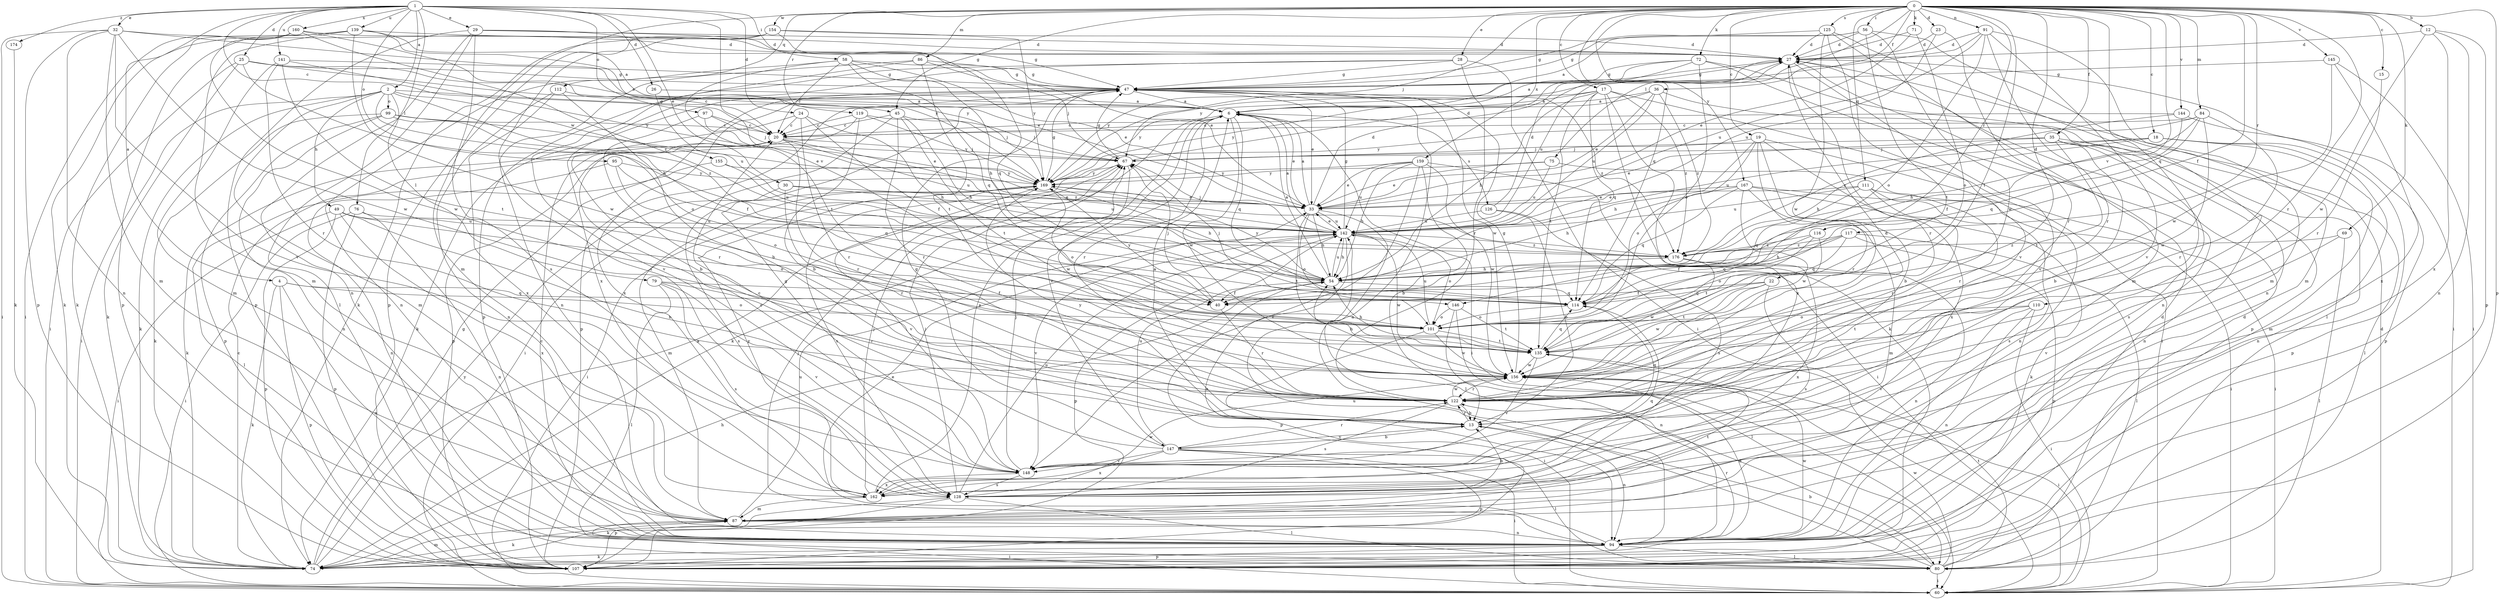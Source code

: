 strict digraph  {
0;
1;
2;
4;
6;
12;
13;
15;
17;
18;
19;
20;
22;
23;
24;
25;
26;
27;
28;
29;
30;
32;
33;
35;
36;
40;
45;
47;
49;
54;
56;
58;
60;
67;
69;
71;
72;
74;
75;
76;
79;
80;
84;
86;
87;
91;
94;
95;
97;
99;
101;
107;
110;
111;
112;
114;
116;
117;
119;
122;
125;
126;
128;
135;
139;
141;
142;
144;
145;
146;
147;
148;
154;
155;
156;
159;
160;
162;
167;
169;
174;
176;
0 -> 12  [label=b];
0 -> 15  [label=c];
0 -> 17  [label=c];
0 -> 18  [label=c];
0 -> 19  [label=c];
0 -> 22  [label=d];
0 -> 23  [label=d];
0 -> 28  [label=e];
0 -> 35  [label=f];
0 -> 36  [label=f];
0 -> 40  [label=f];
0 -> 45  [label=g];
0 -> 56  [label=i];
0 -> 67  [label=j];
0 -> 69  [label=k];
0 -> 71  [label=k];
0 -> 72  [label=k];
0 -> 75  [label=l];
0 -> 84  [label=m];
0 -> 86  [label=m];
0 -> 87  [label=m];
0 -> 91  [label=n];
0 -> 107  [label=p];
0 -> 110  [label=q];
0 -> 111  [label=q];
0 -> 112  [label=q];
0 -> 114  [label=q];
0 -> 116  [label=r];
0 -> 117  [label=r];
0 -> 119  [label=r];
0 -> 122  [label=r];
0 -> 125  [label=s];
0 -> 135  [label=t];
0 -> 144  [label=v];
0 -> 145  [label=v];
0 -> 146  [label=v];
0 -> 154  [label=w];
0 -> 159  [label=x];
0 -> 167  [label=y];
1 -> 2  [label=a];
1 -> 4  [label=a];
1 -> 20  [label=c];
1 -> 24  [label=d];
1 -> 25  [label=d];
1 -> 26  [label=d];
1 -> 29  [label=e];
1 -> 30  [label=e];
1 -> 32  [label=e];
1 -> 58  [label=i];
1 -> 76  [label=l];
1 -> 95  [label=o];
1 -> 97  [label=o];
1 -> 139  [label=u];
1 -> 141  [label=u];
1 -> 146  [label=v];
1 -> 160  [label=x];
1 -> 174  [label=z];
2 -> 45  [label=g];
2 -> 49  [label=h];
2 -> 60  [label=i];
2 -> 74  [label=k];
2 -> 79  [label=l];
2 -> 87  [label=m];
2 -> 99  [label=o];
2 -> 101  [label=o];
2 -> 155  [label=w];
2 -> 176  [label=z];
4 -> 74  [label=k];
4 -> 94  [label=n];
4 -> 101  [label=o];
4 -> 107  [label=p];
4 -> 114  [label=q];
6 -> 20  [label=c];
6 -> 33  [label=e];
6 -> 60  [label=i];
6 -> 74  [label=k];
6 -> 114  [label=q];
6 -> 122  [label=r];
6 -> 126  [label=s];
6 -> 147  [label=v];
6 -> 156  [label=w];
12 -> 27  [label=d];
12 -> 94  [label=n];
12 -> 107  [label=p];
12 -> 156  [label=w];
12 -> 162  [label=x];
13 -> 6  [label=a];
13 -> 94  [label=n];
13 -> 114  [label=q];
13 -> 122  [label=r];
13 -> 147  [label=v];
13 -> 169  [label=y];
15 -> 122  [label=r];
17 -> 6  [label=a];
17 -> 54  [label=h];
17 -> 60  [label=i];
17 -> 74  [label=k];
17 -> 114  [label=q];
17 -> 135  [label=t];
17 -> 162  [label=x];
17 -> 169  [label=y];
17 -> 176  [label=z];
18 -> 54  [label=h];
18 -> 67  [label=j];
18 -> 87  [label=m];
18 -> 94  [label=n];
18 -> 107  [label=p];
18 -> 142  [label=u];
19 -> 13  [label=b];
19 -> 54  [label=h];
19 -> 67  [label=j];
19 -> 94  [label=n];
19 -> 101  [label=o];
19 -> 122  [label=r];
19 -> 162  [label=x];
20 -> 67  [label=j];
20 -> 74  [label=k];
20 -> 122  [label=r];
20 -> 142  [label=u];
20 -> 176  [label=z];
22 -> 40  [label=f];
22 -> 114  [label=q];
22 -> 128  [label=s];
22 -> 135  [label=t];
22 -> 156  [label=w];
23 -> 27  [label=d];
23 -> 122  [label=r];
23 -> 142  [label=u];
24 -> 13  [label=b];
24 -> 20  [label=c];
24 -> 40  [label=f];
24 -> 54  [label=h];
24 -> 122  [label=r];
25 -> 6  [label=a];
25 -> 20  [label=c];
25 -> 47  [label=g];
25 -> 54  [label=h];
25 -> 60  [label=i];
25 -> 74  [label=k];
26 -> 6  [label=a];
26 -> 142  [label=u];
27 -> 47  [label=g];
27 -> 60  [label=i];
27 -> 122  [label=r];
27 -> 142  [label=u];
27 -> 148  [label=v];
28 -> 47  [label=g];
28 -> 60  [label=i];
28 -> 107  [label=p];
28 -> 122  [label=r];
28 -> 162  [label=x];
29 -> 27  [label=d];
29 -> 33  [label=e];
29 -> 47  [label=g];
29 -> 80  [label=l];
29 -> 94  [label=n];
29 -> 107  [label=p];
29 -> 128  [label=s];
30 -> 33  [label=e];
30 -> 122  [label=r];
30 -> 128  [label=s];
30 -> 142  [label=u];
32 -> 27  [label=d];
32 -> 33  [label=e];
32 -> 60  [label=i];
32 -> 87  [label=m];
32 -> 94  [label=n];
32 -> 107  [label=p];
32 -> 148  [label=v];
32 -> 156  [label=w];
33 -> 6  [label=a];
33 -> 27  [label=d];
33 -> 54  [label=h];
33 -> 80  [label=l];
33 -> 101  [label=o];
33 -> 135  [label=t];
33 -> 142  [label=u];
35 -> 13  [label=b];
35 -> 33  [label=e];
35 -> 67  [label=j];
35 -> 80  [label=l];
35 -> 94  [label=n];
35 -> 128  [label=s];
35 -> 135  [label=t];
36 -> 6  [label=a];
36 -> 33  [label=e];
36 -> 107  [label=p];
36 -> 142  [label=u];
36 -> 169  [label=y];
36 -> 176  [label=z];
40 -> 67  [label=j];
40 -> 122  [label=r];
40 -> 169  [label=y];
45 -> 20  [label=c];
45 -> 54  [label=h];
45 -> 60  [label=i];
45 -> 67  [label=j];
45 -> 122  [label=r];
45 -> 135  [label=t];
47 -> 6  [label=a];
47 -> 33  [label=e];
47 -> 74  [label=k];
47 -> 94  [label=n];
47 -> 107  [label=p];
47 -> 156  [label=w];
47 -> 162  [label=x];
47 -> 176  [label=z];
49 -> 13  [label=b];
49 -> 60  [label=i];
49 -> 101  [label=o];
49 -> 107  [label=p];
49 -> 142  [label=u];
49 -> 162  [label=x];
54 -> 6  [label=a];
54 -> 40  [label=f];
54 -> 107  [label=p];
54 -> 114  [label=q];
54 -> 142  [label=u];
54 -> 169  [label=y];
56 -> 6  [label=a];
56 -> 27  [label=d];
56 -> 47  [label=g];
56 -> 87  [label=m];
56 -> 135  [label=t];
56 -> 156  [label=w];
58 -> 20  [label=c];
58 -> 33  [label=e];
58 -> 47  [label=g];
58 -> 54  [label=h];
58 -> 94  [label=n];
58 -> 114  [label=q];
58 -> 135  [label=t];
60 -> 27  [label=d];
67 -> 27  [label=d];
67 -> 47  [label=g];
67 -> 60  [label=i];
67 -> 156  [label=w];
67 -> 169  [label=y];
69 -> 80  [label=l];
69 -> 148  [label=v];
69 -> 176  [label=z];
71 -> 27  [label=d];
71 -> 33  [label=e];
71 -> 101  [label=o];
72 -> 6  [label=a];
72 -> 47  [label=g];
72 -> 80  [label=l];
72 -> 94  [label=n];
72 -> 101  [label=o];
72 -> 169  [label=y];
74 -> 6  [label=a];
74 -> 20  [label=c];
74 -> 27  [label=d];
74 -> 47  [label=g];
74 -> 54  [label=h];
74 -> 87  [label=m];
74 -> 169  [label=y];
75 -> 33  [label=e];
75 -> 122  [label=r];
75 -> 142  [label=u];
75 -> 169  [label=y];
76 -> 60  [label=i];
76 -> 94  [label=n];
76 -> 107  [label=p];
76 -> 142  [label=u];
79 -> 40  [label=f];
79 -> 80  [label=l];
79 -> 122  [label=r];
79 -> 128  [label=s];
79 -> 148  [label=v];
80 -> 13  [label=b];
80 -> 27  [label=d];
80 -> 60  [label=i];
80 -> 135  [label=t];
80 -> 142  [label=u];
80 -> 156  [label=w];
84 -> 20  [label=c];
84 -> 40  [label=f];
84 -> 54  [label=h];
84 -> 122  [label=r];
84 -> 156  [label=w];
84 -> 169  [label=y];
86 -> 47  [label=g];
86 -> 67  [label=j];
86 -> 94  [label=n];
86 -> 135  [label=t];
86 -> 148  [label=v];
87 -> 60  [label=i];
87 -> 74  [label=k];
87 -> 94  [label=n];
87 -> 135  [label=t];
87 -> 142  [label=u];
91 -> 27  [label=d];
91 -> 87  [label=m];
91 -> 101  [label=o];
91 -> 122  [label=r];
91 -> 142  [label=u];
91 -> 148  [label=v];
91 -> 169  [label=y];
94 -> 20  [label=c];
94 -> 33  [label=e];
94 -> 67  [label=j];
94 -> 74  [label=k];
94 -> 80  [label=l];
94 -> 107  [label=p];
94 -> 122  [label=r];
94 -> 156  [label=w];
95 -> 94  [label=n];
95 -> 101  [label=o];
95 -> 114  [label=q];
95 -> 169  [label=y];
97 -> 20  [label=c];
97 -> 33  [label=e];
97 -> 67  [label=j];
97 -> 122  [label=r];
99 -> 20  [label=c];
99 -> 33  [label=e];
99 -> 40  [label=f];
99 -> 74  [label=k];
99 -> 94  [label=n];
99 -> 107  [label=p];
101 -> 60  [label=i];
101 -> 135  [label=t];
101 -> 142  [label=u];
101 -> 156  [label=w];
110 -> 60  [label=i];
110 -> 94  [label=n];
110 -> 101  [label=o];
110 -> 135  [label=t];
110 -> 148  [label=v];
111 -> 33  [label=e];
111 -> 60  [label=i];
111 -> 114  [label=q];
111 -> 122  [label=r];
111 -> 128  [label=s];
111 -> 142  [label=u];
112 -> 6  [label=a];
112 -> 13  [label=b];
112 -> 94  [label=n];
112 -> 162  [label=x];
114 -> 67  [label=j];
114 -> 101  [label=o];
116 -> 101  [label=o];
116 -> 114  [label=q];
116 -> 135  [label=t];
116 -> 176  [label=z];
117 -> 40  [label=f];
117 -> 54  [label=h];
117 -> 80  [label=l];
117 -> 107  [label=p];
117 -> 114  [label=q];
117 -> 176  [label=z];
119 -> 13  [label=b];
119 -> 20  [label=c];
119 -> 67  [label=j];
119 -> 107  [label=p];
119 -> 169  [label=y];
122 -> 13  [label=b];
122 -> 27  [label=d];
122 -> 128  [label=s];
122 -> 156  [label=w];
125 -> 27  [label=d];
125 -> 47  [label=g];
125 -> 87  [label=m];
125 -> 94  [label=n];
125 -> 148  [label=v];
125 -> 156  [label=w];
126 -> 13  [label=b];
126 -> 27  [label=d];
126 -> 128  [label=s];
126 -> 142  [label=u];
128 -> 13  [label=b];
128 -> 67  [label=j];
128 -> 74  [label=k];
128 -> 80  [label=l];
128 -> 107  [label=p];
128 -> 142  [label=u];
128 -> 156  [label=w];
135 -> 54  [label=h];
135 -> 114  [label=q];
135 -> 148  [label=v];
135 -> 156  [label=w];
139 -> 6  [label=a];
139 -> 27  [label=d];
139 -> 74  [label=k];
139 -> 87  [label=m];
139 -> 107  [label=p];
139 -> 156  [label=w];
139 -> 169  [label=y];
141 -> 47  [label=g];
141 -> 87  [label=m];
141 -> 122  [label=r];
141 -> 135  [label=t];
141 -> 169  [label=y];
142 -> 6  [label=a];
142 -> 33  [label=e];
142 -> 47  [label=g];
142 -> 54  [label=h];
142 -> 67  [label=j];
142 -> 94  [label=n];
142 -> 101  [label=o];
142 -> 107  [label=p];
142 -> 148  [label=v];
142 -> 156  [label=w];
142 -> 176  [label=z];
144 -> 20  [label=c];
144 -> 107  [label=p];
144 -> 114  [label=q];
144 -> 176  [label=z];
145 -> 47  [label=g];
145 -> 60  [label=i];
145 -> 156  [label=w];
145 -> 162  [label=x];
146 -> 80  [label=l];
146 -> 94  [label=n];
146 -> 101  [label=o];
146 -> 135  [label=t];
147 -> 13  [label=b];
147 -> 20  [label=c];
147 -> 47  [label=g];
147 -> 60  [label=i];
147 -> 80  [label=l];
147 -> 107  [label=p];
147 -> 122  [label=r];
147 -> 142  [label=u];
147 -> 148  [label=v];
147 -> 162  [label=x];
148 -> 20  [label=c];
148 -> 47  [label=g];
148 -> 67  [label=j];
148 -> 128  [label=s];
148 -> 162  [label=x];
154 -> 27  [label=d];
154 -> 74  [label=k];
154 -> 107  [label=p];
154 -> 114  [label=q];
154 -> 128  [label=s];
154 -> 169  [label=y];
155 -> 80  [label=l];
155 -> 142  [label=u];
155 -> 169  [label=y];
156 -> 47  [label=g];
156 -> 54  [label=h];
156 -> 60  [label=i];
156 -> 94  [label=n];
156 -> 122  [label=r];
159 -> 13  [label=b];
159 -> 33  [label=e];
159 -> 54  [label=h];
159 -> 60  [label=i];
159 -> 142  [label=u];
159 -> 148  [label=v];
159 -> 156  [label=w];
159 -> 169  [label=y];
160 -> 27  [label=d];
160 -> 60  [label=i];
160 -> 74  [label=k];
160 -> 156  [label=w];
160 -> 169  [label=y];
160 -> 176  [label=z];
162 -> 6  [label=a];
162 -> 67  [label=j];
162 -> 87  [label=m];
162 -> 114  [label=q];
162 -> 169  [label=y];
167 -> 33  [label=e];
167 -> 54  [label=h];
167 -> 60  [label=i];
167 -> 74  [label=k];
167 -> 87  [label=m];
167 -> 114  [label=q];
167 -> 156  [label=w];
169 -> 33  [label=e];
169 -> 47  [label=g];
169 -> 54  [label=h];
169 -> 87  [label=m];
169 -> 101  [label=o];
169 -> 128  [label=s];
169 -> 148  [label=v];
174 -> 74  [label=k];
176 -> 54  [label=h];
176 -> 94  [label=n];
176 -> 156  [label=w];
176 -> 162  [label=x];
}
